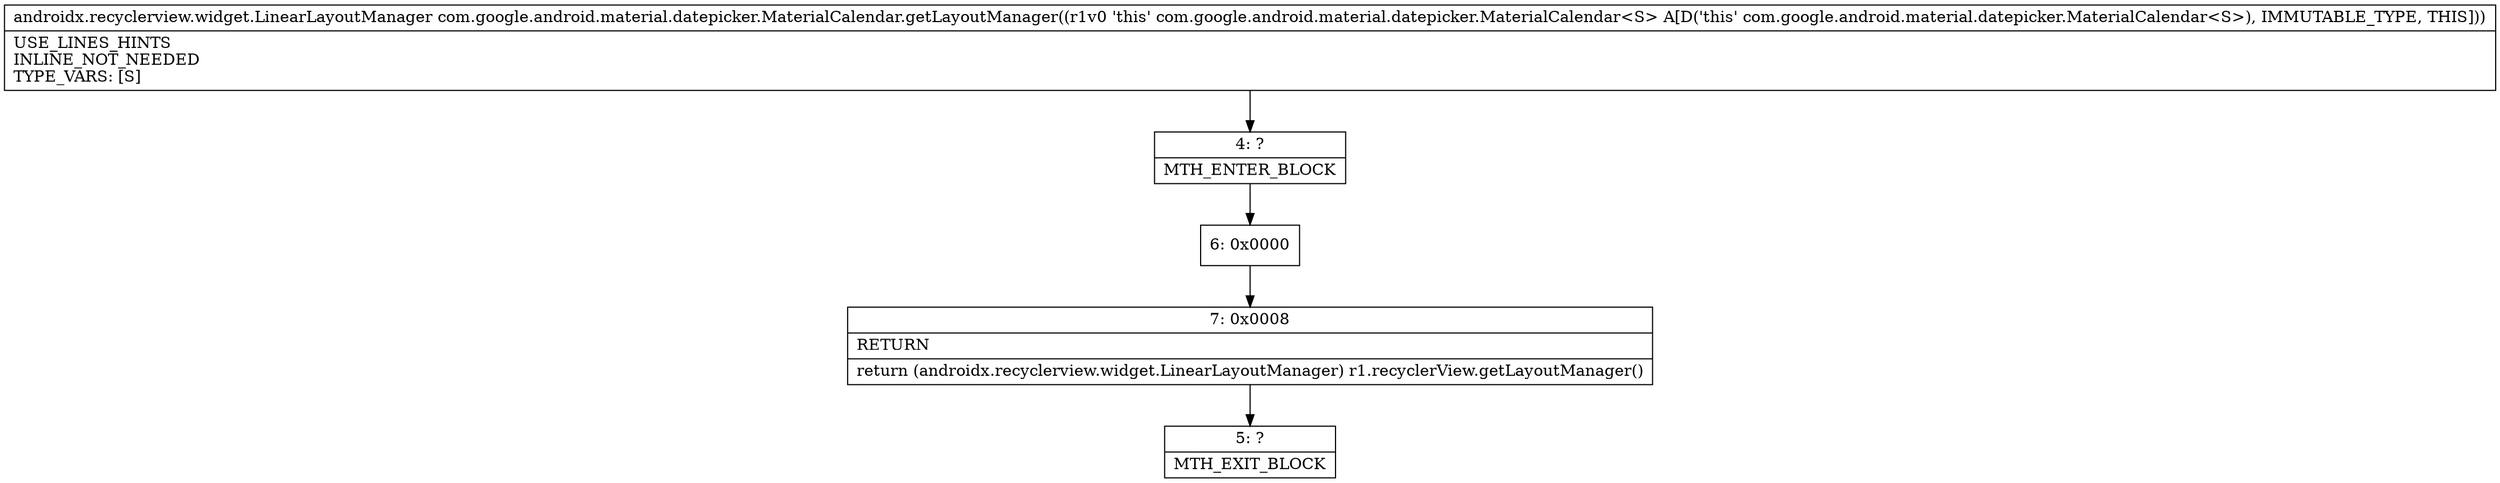 digraph "CFG forcom.google.android.material.datepicker.MaterialCalendar.getLayoutManager()Landroidx\/recyclerview\/widget\/LinearLayoutManager;" {
Node_4 [shape=record,label="{4\:\ ?|MTH_ENTER_BLOCK\l}"];
Node_6 [shape=record,label="{6\:\ 0x0000}"];
Node_7 [shape=record,label="{7\:\ 0x0008|RETURN\l|return (androidx.recyclerview.widget.LinearLayoutManager) r1.recyclerView.getLayoutManager()\l}"];
Node_5 [shape=record,label="{5\:\ ?|MTH_EXIT_BLOCK\l}"];
MethodNode[shape=record,label="{androidx.recyclerview.widget.LinearLayoutManager com.google.android.material.datepicker.MaterialCalendar.getLayoutManager((r1v0 'this' com.google.android.material.datepicker.MaterialCalendar\<S\> A[D('this' com.google.android.material.datepicker.MaterialCalendar\<S\>), IMMUTABLE_TYPE, THIS]))  | USE_LINES_HINTS\lINLINE_NOT_NEEDED\lTYPE_VARS: [S]\l}"];
MethodNode -> Node_4;Node_4 -> Node_6;
Node_6 -> Node_7;
Node_7 -> Node_5;
}


